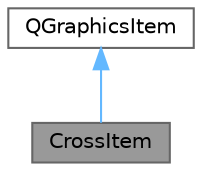 digraph "CrossItem"
{
 // LATEX_PDF_SIZE
  bgcolor="transparent";
  edge [fontname=Helvetica,fontsize=10,labelfontname=Helvetica,labelfontsize=10];
  node [fontname=Helvetica,fontsize=10,shape=box,height=0.2,width=0.4];
  Node1 [id="Node000001",label="CrossItem",height=0.2,width=0.4,color="gray40", fillcolor="grey60", style="filled", fontcolor="black",tooltip="Custom QGraphicsItem to represent a cross."];
  Node2 -> Node1 [id="edge1_Node000001_Node000002",dir="back",color="steelblue1",style="solid",tooltip=" "];
  Node2 [id="Node000002",label="QGraphicsItem",height=0.2,width=0.4,color="gray40", fillcolor="white", style="filled",tooltip=" "];
}

